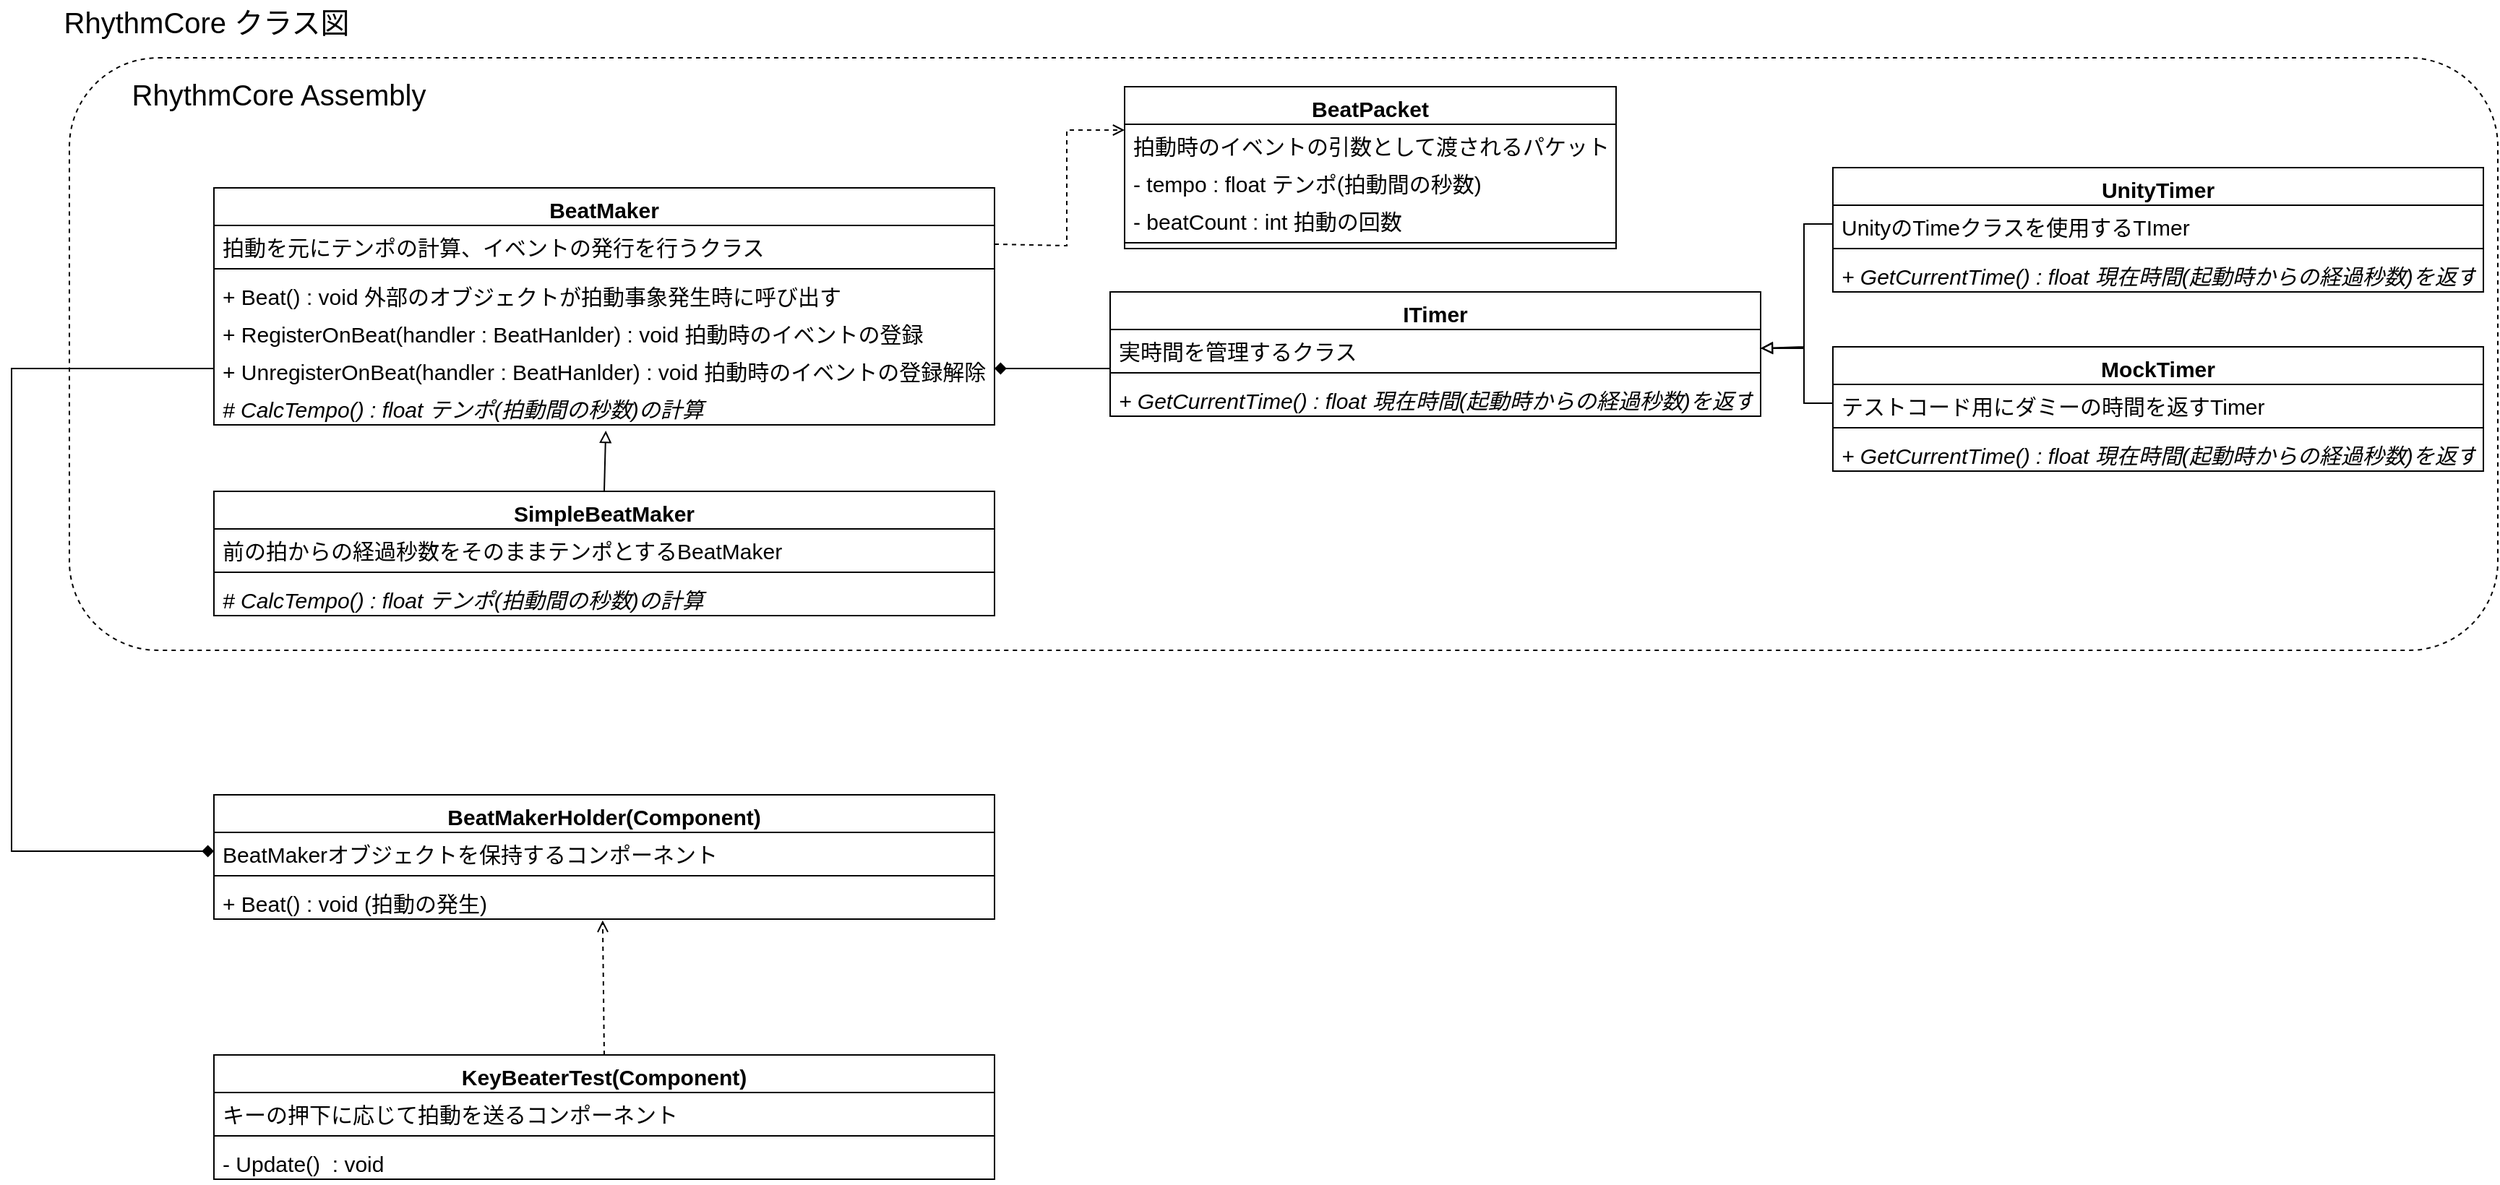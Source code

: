 <mxfile version="18.0.1" type="device"><diagram id="kL2lBJ0Yuh7rmewR7tuh" name="ページ1"><mxGraphModel dx="1574" dy="1236" grid="1" gridSize="10" guides="1" tooltips="1" connect="1" arrows="1" fold="1" page="1" pageScale="1" pageWidth="827" pageHeight="1169" math="0" shadow="0"><root><mxCell id="0"/><mxCell id="1" parent="0"/><mxCell id="lNl2ep3tgy_nIi5PZgRe-21" value="" style="rounded=1;whiteSpace=wrap;html=1;fontSize=15;fillColor=none;dashed=1;" parent="1" vertex="1"><mxGeometry x="140" y="180" width="1680" height="410" as="geometry"/></mxCell><mxCell id="lNl2ep3tgy_nIi5PZgRe-1" value="RhythmCore クラス図" style="text;html=1;strokeColor=none;fillColor=none;align=center;verticalAlign=middle;whiteSpace=wrap;rounded=0;fontSize=20;" parent="1" vertex="1"><mxGeometry x="130" y="140" width="210" height="30" as="geometry"/></mxCell><mxCell id="lNl2ep3tgy_nIi5PZgRe-6" value="BeatMaker" style="swimlane;fontStyle=1;align=center;verticalAlign=top;childLayout=stackLayout;horizontal=1;startSize=26;horizontalStack=0;resizeParent=1;resizeParentMax=0;resizeLast=0;collapsible=1;marginBottom=0;fontSize=15;" parent="1" vertex="1"><mxGeometry x="240" y="270" width="540" height="164" as="geometry"/></mxCell><mxCell id="lNl2ep3tgy_nIi5PZgRe-7" value="拍動を元にテンポの計算、イベントの発行を行うクラス" style="text;strokeColor=none;fillColor=none;align=left;verticalAlign=top;spacingLeft=4;spacingRight=4;overflow=hidden;rotatable=0;points=[[0,0.5],[1,0.5]];portConstraint=eastwest;fontSize=15;" parent="lNl2ep3tgy_nIi5PZgRe-6" vertex="1"><mxGeometry y="26" width="540" height="26" as="geometry"/></mxCell><mxCell id="lNl2ep3tgy_nIi5PZgRe-8" value="" style="line;strokeWidth=1;fillColor=none;align=left;verticalAlign=middle;spacingTop=-1;spacingLeft=3;spacingRight=3;rotatable=0;labelPosition=right;points=[];portConstraint=eastwest;fontSize=20;" parent="lNl2ep3tgy_nIi5PZgRe-6" vertex="1"><mxGeometry y="52" width="540" height="8" as="geometry"/></mxCell><mxCell id="lNl2ep3tgy_nIi5PZgRe-10" value="+ Beat() : void 外部のオブジェクトが拍動事象発生時に呼び出す" style="text;strokeColor=none;fillColor=none;align=left;verticalAlign=top;spacingLeft=4;spacingRight=4;overflow=hidden;rotatable=0;points=[[0,0.5],[1,0.5]];portConstraint=eastwest;fontSize=15;fontStyle=0" parent="lNl2ep3tgy_nIi5PZgRe-6" vertex="1"><mxGeometry y="60" width="540" height="26" as="geometry"/></mxCell><mxCell id="lNl2ep3tgy_nIi5PZgRe-11" value="+ RegisterOnBeat(handler : BeatHanlder) : void 拍動時のイベントの登録" style="text;strokeColor=none;fillColor=none;align=left;verticalAlign=top;spacingLeft=4;spacingRight=4;overflow=hidden;rotatable=0;points=[[0,0.5],[1,0.5]];portConstraint=eastwest;fontSize=15;fontStyle=0" parent="lNl2ep3tgy_nIi5PZgRe-6" vertex="1"><mxGeometry y="86" width="540" height="26" as="geometry"/></mxCell><mxCell id="lNl2ep3tgy_nIi5PZgRe-12" value="+ UnregisterOnBeat(handler : BeatHanlder) : void 拍動時のイベントの登録解除" style="text;strokeColor=none;fillColor=none;align=left;verticalAlign=top;spacingLeft=4;spacingRight=4;overflow=hidden;rotatable=0;points=[[0,0.5],[1,0.5]];portConstraint=eastwest;fontSize=15;fontStyle=0" parent="lNl2ep3tgy_nIi5PZgRe-6" vertex="1"><mxGeometry y="112" width="540" height="26" as="geometry"/></mxCell><mxCell id="lNl2ep3tgy_nIi5PZgRe-13" value="# CalcTempo() : float テンポ(拍動間の秒数)の計算" style="text;strokeColor=none;fillColor=none;align=left;verticalAlign=top;spacingLeft=4;spacingRight=4;overflow=hidden;rotatable=0;points=[[0,0.5],[1,0.5]];portConstraint=eastwest;fontSize=15;fontStyle=2" parent="lNl2ep3tgy_nIi5PZgRe-6" vertex="1"><mxGeometry y="138" width="540" height="26" as="geometry"/></mxCell><mxCell id="lNl2ep3tgy_nIi5PZgRe-22" value="RhythmCore Assembly" style="text;html=1;strokeColor=none;fillColor=none;align=center;verticalAlign=middle;whiteSpace=wrap;rounded=0;fontSize=20;" parent="1" vertex="1"><mxGeometry x="180" y="190" width="210" height="30" as="geometry"/></mxCell><mxCell id="lNl2ep3tgy_nIi5PZgRe-24" value="BeatPacket" style="swimlane;fontStyle=1;align=center;verticalAlign=top;childLayout=stackLayout;horizontal=1;startSize=26;horizontalStack=0;resizeParent=1;resizeParentMax=0;resizeLast=0;collapsible=1;marginBottom=0;fontSize=15;" parent="1" vertex="1"><mxGeometry x="870" y="200" width="340" height="112" as="geometry"/></mxCell><mxCell id="lNl2ep3tgy_nIi5PZgRe-25" value="拍動時のイベントの引数として渡されるパケット" style="text;strokeColor=none;fillColor=none;align=left;verticalAlign=top;spacingLeft=4;spacingRight=4;overflow=hidden;rotatable=0;points=[[0,0.5],[1,0.5]];portConstraint=eastwest;fontSize=15;" parent="lNl2ep3tgy_nIi5PZgRe-24" vertex="1"><mxGeometry y="26" width="340" height="26" as="geometry"/></mxCell><mxCell id="lNl2ep3tgy_nIi5PZgRe-31" value="- tempo : float テンポ(拍動間の秒数)" style="text;strokeColor=none;fillColor=none;align=left;verticalAlign=top;spacingLeft=4;spacingRight=4;overflow=hidden;rotatable=0;points=[[0,0.5],[1,0.5]];portConstraint=eastwest;fontSize=15;fontStyle=0" parent="lNl2ep3tgy_nIi5PZgRe-24" vertex="1"><mxGeometry y="52" width="340" height="26" as="geometry"/></mxCell><mxCell id="lNl2ep3tgy_nIi5PZgRe-32" value="- beatCount : int 拍動の回数" style="text;strokeColor=none;fillColor=none;align=left;verticalAlign=top;spacingLeft=4;spacingRight=4;overflow=hidden;rotatable=0;points=[[0,0.5],[1,0.5]];portConstraint=eastwest;fontSize=15;fontStyle=0" parent="lNl2ep3tgy_nIi5PZgRe-24" vertex="1"><mxGeometry y="78" width="340" height="26" as="geometry"/></mxCell><mxCell id="lNl2ep3tgy_nIi5PZgRe-26" value="" style="line;strokeWidth=1;fillColor=none;align=left;verticalAlign=middle;spacingTop=-1;spacingLeft=3;spacingRight=3;rotatable=0;labelPosition=right;points=[];portConstraint=eastwest;fontSize=20;" parent="lNl2ep3tgy_nIi5PZgRe-24" vertex="1"><mxGeometry y="104" width="340" height="8" as="geometry"/></mxCell><mxCell id="lNl2ep3tgy_nIi5PZgRe-33" value="" style="endArrow=open;html=1;rounded=0;fontSize=15;exitX=1;exitY=0.5;exitDx=0;exitDy=0;entryX=0;entryY=0.154;entryDx=0;entryDy=0;dashed=1;endFill=0;entryPerimeter=0;" parent="1" source="lNl2ep3tgy_nIi5PZgRe-7" target="lNl2ep3tgy_nIi5PZgRe-25" edge="1"><mxGeometry width="50" height="50" relative="1" as="geometry"><mxPoint x="510" y="460" as="sourcePoint"/><mxPoint x="480" y="460" as="targetPoint"/><Array as="points"><mxPoint x="830" y="310"/><mxPoint x="830" y="230"/></Array></mxGeometry></mxCell><mxCell id="lNl2ep3tgy_nIi5PZgRe-34" value="SimpleBeatMaker" style="swimlane;fontStyle=1;align=center;verticalAlign=top;childLayout=stackLayout;horizontal=1;startSize=26;horizontalStack=0;resizeParent=1;resizeParentMax=0;resizeLast=0;collapsible=1;marginBottom=0;fontSize=15;" parent="1" vertex="1"><mxGeometry x="240" y="480" width="540" height="86" as="geometry"/></mxCell><mxCell id="lNl2ep3tgy_nIi5PZgRe-35" value="前の拍からの経過秒数をそのままテンポとするBeatMaker" style="text;strokeColor=none;fillColor=none;align=left;verticalAlign=top;spacingLeft=4;spacingRight=4;overflow=hidden;rotatable=0;points=[[0,0.5],[1,0.5]];portConstraint=eastwest;fontSize=15;" parent="lNl2ep3tgy_nIi5PZgRe-34" vertex="1"><mxGeometry y="26" width="540" height="26" as="geometry"/></mxCell><mxCell id="lNl2ep3tgy_nIi5PZgRe-36" value="" style="line;strokeWidth=1;fillColor=none;align=left;verticalAlign=middle;spacingTop=-1;spacingLeft=3;spacingRight=3;rotatable=0;labelPosition=right;points=[];portConstraint=eastwest;fontSize=20;" parent="lNl2ep3tgy_nIi5PZgRe-34" vertex="1"><mxGeometry y="52" width="540" height="8" as="geometry"/></mxCell><mxCell id="lNl2ep3tgy_nIi5PZgRe-40" value="# CalcTempo() : float テンポ(拍動間の秒数)の計算" style="text;strokeColor=none;fillColor=none;align=left;verticalAlign=top;spacingLeft=4;spacingRight=4;overflow=hidden;rotatable=0;points=[[0,0.5],[1,0.5]];portConstraint=eastwest;fontSize=15;fontStyle=2" parent="lNl2ep3tgy_nIi5PZgRe-34" vertex="1"><mxGeometry y="60" width="540" height="26" as="geometry"/></mxCell><mxCell id="lNl2ep3tgy_nIi5PZgRe-41" value="" style="endArrow=block;html=1;rounded=0;fontSize=15;exitX=0.5;exitY=0;exitDx=0;exitDy=0;entryX=0.502;entryY=1.154;entryDx=0;entryDy=0;endFill=0;entryPerimeter=0;" parent="1" source="lNl2ep3tgy_nIi5PZgRe-34" target="lNl2ep3tgy_nIi5PZgRe-13" edge="1"><mxGeometry width="50" height="50" relative="1" as="geometry"><mxPoint x="790" y="319" as="sourcePoint"/><mxPoint x="880" y="320.004" as="targetPoint"/></mxGeometry></mxCell><mxCell id="lNl2ep3tgy_nIi5PZgRe-47" value="ITimer" style="swimlane;fontStyle=1;align=center;verticalAlign=top;childLayout=stackLayout;horizontal=1;startSize=26;horizontalStack=0;resizeParent=1;resizeParentMax=0;resizeLast=0;collapsible=1;marginBottom=0;fontSize=15;" parent="1" vertex="1"><mxGeometry x="860" y="342" width="450" height="86" as="geometry"/></mxCell><mxCell id="lNl2ep3tgy_nIi5PZgRe-48" value="実時間を管理するクラス" style="text;strokeColor=none;fillColor=none;align=left;verticalAlign=top;spacingLeft=4;spacingRight=4;overflow=hidden;rotatable=0;points=[[0,0.5],[1,0.5]];portConstraint=eastwest;fontSize=15;" parent="lNl2ep3tgy_nIi5PZgRe-47" vertex="1"><mxGeometry y="26" width="450" height="26" as="geometry"/></mxCell><mxCell id="lNl2ep3tgy_nIi5PZgRe-51" value="" style="line;strokeWidth=1;fillColor=none;align=left;verticalAlign=middle;spacingTop=-1;spacingLeft=3;spacingRight=3;rotatable=0;labelPosition=right;points=[];portConstraint=eastwest;fontSize=20;" parent="lNl2ep3tgy_nIi5PZgRe-47" vertex="1"><mxGeometry y="52" width="450" height="8" as="geometry"/></mxCell><mxCell id="lNl2ep3tgy_nIi5PZgRe-50" value="+ GetCurrentTime() : float 現在時間(起動時からの経過秒数)を返す" style="text;strokeColor=none;fillColor=none;align=left;verticalAlign=top;spacingLeft=4;spacingRight=4;overflow=hidden;rotatable=0;points=[[0,0.5],[1,0.5]];portConstraint=eastwest;fontSize=15;fontStyle=2" parent="lNl2ep3tgy_nIi5PZgRe-47" vertex="1"><mxGeometry y="60" width="450" height="26" as="geometry"/></mxCell><mxCell id="lNl2ep3tgy_nIi5PZgRe-52" value="" style="endArrow=diamond;html=1;rounded=0;fontSize=15;exitX=0;exitY=1.038;exitDx=0;exitDy=0;entryX=1;entryY=0.5;entryDx=0;entryDy=0;endFill=1;exitPerimeter=0;" parent="1" source="lNl2ep3tgy_nIi5PZgRe-48" target="lNl2ep3tgy_nIi5PZgRe-12" edge="1"><mxGeometry width="50" height="50" relative="1" as="geometry"><mxPoint x="521.08" y="448.004" as="sourcePoint"/><mxPoint x="520" y="490" as="targetPoint"/></mxGeometry></mxCell><mxCell id="lNl2ep3tgy_nIi5PZgRe-53" value="UnityTimer" style="swimlane;fontStyle=1;align=center;verticalAlign=top;childLayout=stackLayout;horizontal=1;startSize=26;horizontalStack=0;resizeParent=1;resizeParentMax=0;resizeLast=0;collapsible=1;marginBottom=0;fontSize=15;" parent="1" vertex="1"><mxGeometry x="1360" y="256" width="450" height="86" as="geometry"/></mxCell><mxCell id="lNl2ep3tgy_nIi5PZgRe-54" value="UnityのTimeクラスを使用するTImer" style="text;strokeColor=none;fillColor=none;align=left;verticalAlign=top;spacingLeft=4;spacingRight=4;overflow=hidden;rotatable=0;points=[[0,0.5],[1,0.5]];portConstraint=eastwest;fontSize=15;" parent="lNl2ep3tgy_nIi5PZgRe-53" vertex="1"><mxGeometry y="26" width="450" height="26" as="geometry"/></mxCell><mxCell id="lNl2ep3tgy_nIi5PZgRe-55" value="" style="line;strokeWidth=1;fillColor=none;align=left;verticalAlign=middle;spacingTop=-1;spacingLeft=3;spacingRight=3;rotatable=0;labelPosition=right;points=[];portConstraint=eastwest;fontSize=20;" parent="lNl2ep3tgy_nIi5PZgRe-53" vertex="1"><mxGeometry y="52" width="450" height="8" as="geometry"/></mxCell><mxCell id="lNl2ep3tgy_nIi5PZgRe-56" value="+ GetCurrentTime() : float 現在時間(起動時からの経過秒数)を返す" style="text;strokeColor=none;fillColor=none;align=left;verticalAlign=top;spacingLeft=4;spacingRight=4;overflow=hidden;rotatable=0;points=[[0,0.5],[1,0.5]];portConstraint=eastwest;fontSize=15;fontStyle=2" parent="lNl2ep3tgy_nIi5PZgRe-53" vertex="1"><mxGeometry y="60" width="450" height="26" as="geometry"/></mxCell><mxCell id="lNl2ep3tgy_nIi5PZgRe-57" value="" style="endArrow=block;html=1;rounded=0;fontSize=15;exitX=0;exitY=0.5;exitDx=0;exitDy=0;entryX=1;entryY=0.5;entryDx=0;entryDy=0;endFill=0;" parent="1" source="lNl2ep3tgy_nIi5PZgRe-54" target="lNl2ep3tgy_nIi5PZgRe-48" edge="1"><mxGeometry width="50" height="50" relative="1" as="geometry"><mxPoint x="870" y="404.988" as="sourcePoint"/><mxPoint x="790" y="405" as="targetPoint"/><Array as="points"><mxPoint x="1340" y="295"/><mxPoint x="1340" y="380"/></Array></mxGeometry></mxCell><mxCell id="lNl2ep3tgy_nIi5PZgRe-63" value="MockTimer" style="swimlane;fontStyle=1;align=center;verticalAlign=top;childLayout=stackLayout;horizontal=1;startSize=26;horizontalStack=0;resizeParent=1;resizeParentMax=0;resizeLast=0;collapsible=1;marginBottom=0;fontSize=15;" parent="1" vertex="1"><mxGeometry x="1360" y="380" width="450" height="86" as="geometry"/></mxCell><mxCell id="lNl2ep3tgy_nIi5PZgRe-64" value="テストコード用にダミーの時間を返すTimer" style="text;strokeColor=none;fillColor=none;align=left;verticalAlign=top;spacingLeft=4;spacingRight=4;overflow=hidden;rotatable=0;points=[[0,0.5],[1,0.5]];portConstraint=eastwest;fontSize=15;" parent="lNl2ep3tgy_nIi5PZgRe-63" vertex="1"><mxGeometry y="26" width="450" height="26" as="geometry"/></mxCell><mxCell id="lNl2ep3tgy_nIi5PZgRe-65" value="" style="line;strokeWidth=1;fillColor=none;align=left;verticalAlign=middle;spacingTop=-1;spacingLeft=3;spacingRight=3;rotatable=0;labelPosition=right;points=[];portConstraint=eastwest;fontSize=20;" parent="lNl2ep3tgy_nIi5PZgRe-63" vertex="1"><mxGeometry y="52" width="450" height="8" as="geometry"/></mxCell><mxCell id="lNl2ep3tgy_nIi5PZgRe-66" value="+ GetCurrentTime() : float 現在時間(起動時からの経過秒数)を返す" style="text;strokeColor=none;fillColor=none;align=left;verticalAlign=top;spacingLeft=4;spacingRight=4;overflow=hidden;rotatable=0;points=[[0,0.5],[1,0.5]];portConstraint=eastwest;fontSize=15;fontStyle=2" parent="lNl2ep3tgy_nIi5PZgRe-63" vertex="1"><mxGeometry y="60" width="450" height="26" as="geometry"/></mxCell><mxCell id="lNl2ep3tgy_nIi5PZgRe-67" value="" style="endArrow=block;html=1;rounded=0;fontSize=15;exitX=0;exitY=0.5;exitDx=0;exitDy=0;entryX=1;entryY=0.5;entryDx=0;entryDy=0;endFill=0;edgeStyle=elbowEdgeStyle;" parent="1" source="lNl2ep3tgy_nIi5PZgRe-64" target="lNl2ep3tgy_nIi5PZgRe-48" edge="1"><mxGeometry width="50" height="50" relative="1" as="geometry"><mxPoint x="1370" y="305" as="sourcePoint"/><mxPoint x="1320" y="391" as="targetPoint"/><Array as="points"><mxPoint x="1340" y="400"/></Array></mxGeometry></mxCell><mxCell id="U0doY1ixLB4tbwm5DgWk-1" value="KeyBeaterTest(Component)" style="swimlane;fontStyle=1;align=center;verticalAlign=top;childLayout=stackLayout;horizontal=1;startSize=26;horizontalStack=0;resizeParent=1;resizeParentMax=0;resizeLast=0;collapsible=1;marginBottom=0;fontSize=15;" vertex="1" parent="1"><mxGeometry x="240" y="870" width="540" height="86" as="geometry"/></mxCell><mxCell id="U0doY1ixLB4tbwm5DgWk-2" value="キーの押下に応じて拍動を送るコンポーネント" style="text;strokeColor=none;fillColor=none;align=left;verticalAlign=top;spacingLeft=4;spacingRight=4;overflow=hidden;rotatable=0;points=[[0,0.5],[1,0.5]];portConstraint=eastwest;fontSize=15;" vertex="1" parent="U0doY1ixLB4tbwm5DgWk-1"><mxGeometry y="26" width="540" height="26" as="geometry"/></mxCell><mxCell id="U0doY1ixLB4tbwm5DgWk-3" value="" style="line;strokeWidth=1;fillColor=none;align=left;verticalAlign=middle;spacingTop=-1;spacingLeft=3;spacingRight=3;rotatable=0;labelPosition=right;points=[];portConstraint=eastwest;fontSize=20;" vertex="1" parent="U0doY1ixLB4tbwm5DgWk-1"><mxGeometry y="52" width="540" height="8" as="geometry"/></mxCell><mxCell id="U0doY1ixLB4tbwm5DgWk-4" value="- Update()  : void" style="text;strokeColor=none;fillColor=none;align=left;verticalAlign=top;spacingLeft=4;spacingRight=4;overflow=hidden;rotatable=0;points=[[0,0.5],[1,0.5]];portConstraint=eastwest;fontSize=15;fontStyle=0" vertex="1" parent="U0doY1ixLB4tbwm5DgWk-1"><mxGeometry y="60" width="540" height="26" as="geometry"/></mxCell><mxCell id="U0doY1ixLB4tbwm5DgWk-6" value="BeatMakerHolder(Component)" style="swimlane;fontStyle=1;align=center;verticalAlign=top;childLayout=stackLayout;horizontal=1;startSize=26;horizontalStack=0;resizeParent=1;resizeParentMax=0;resizeLast=0;collapsible=1;marginBottom=0;fontSize=15;" vertex="1" parent="1"><mxGeometry x="240" y="690" width="540" height="86" as="geometry"/></mxCell><mxCell id="U0doY1ixLB4tbwm5DgWk-7" value="BeatMakerオブジェクトを保持するコンポーネント   " style="text;strokeColor=none;fillColor=none;align=left;verticalAlign=top;spacingLeft=4;spacingRight=4;overflow=hidden;rotatable=0;points=[[0,0.5],[1,0.5]];portConstraint=eastwest;fontSize=15;" vertex="1" parent="U0doY1ixLB4tbwm5DgWk-6"><mxGeometry y="26" width="540" height="26" as="geometry"/></mxCell><mxCell id="U0doY1ixLB4tbwm5DgWk-8" value="" style="line;strokeWidth=1;fillColor=none;align=left;verticalAlign=middle;spacingTop=-1;spacingLeft=3;spacingRight=3;rotatable=0;labelPosition=right;points=[];portConstraint=eastwest;fontSize=20;" vertex="1" parent="U0doY1ixLB4tbwm5DgWk-6"><mxGeometry y="52" width="540" height="8" as="geometry"/></mxCell><mxCell id="U0doY1ixLB4tbwm5DgWk-10" value="+ Beat() : void (拍動の発生)" style="text;strokeColor=none;fillColor=none;align=left;verticalAlign=top;spacingLeft=4;spacingRight=4;overflow=hidden;rotatable=0;points=[[0,0.5],[1,0.5]];portConstraint=eastwest;fontSize=15;fontStyle=0" vertex="1" parent="U0doY1ixLB4tbwm5DgWk-6"><mxGeometry y="60" width="540" height="26" as="geometry"/></mxCell><mxCell id="U0doY1ixLB4tbwm5DgWk-11" value="" style="endArrow=diamond;html=1;rounded=0;exitX=0;exitY=0.5;exitDx=0;exitDy=0;entryX=0;entryY=0.5;entryDx=0;entryDy=0;endFill=1;" edge="1" parent="1" source="lNl2ep3tgy_nIi5PZgRe-12" target="U0doY1ixLB4tbwm5DgWk-7"><mxGeometry width="50" height="50" relative="1" as="geometry"><mxPoint x="800" y="710" as="sourcePoint"/><mxPoint x="750" y="760" as="targetPoint"/><Array as="points"><mxPoint x="100" y="395"/><mxPoint x="100" y="729"/></Array></mxGeometry></mxCell><mxCell id="U0doY1ixLB4tbwm5DgWk-12" value="" style="endArrow=open;html=1;rounded=0;exitX=0.5;exitY=0;exitDx=0;exitDy=0;entryX=0.498;entryY=1.033;entryDx=0;entryDy=0;entryPerimeter=0;endFill=0;dashed=1;" edge="1" parent="1" source="U0doY1ixLB4tbwm5DgWk-1" target="U0doY1ixLB4tbwm5DgWk-10"><mxGeometry width="50" height="50" relative="1" as="geometry"><mxPoint x="750" y="760" as="sourcePoint"/><mxPoint x="800" y="710" as="targetPoint"/></mxGeometry></mxCell></root></mxGraphModel></diagram></mxfile>